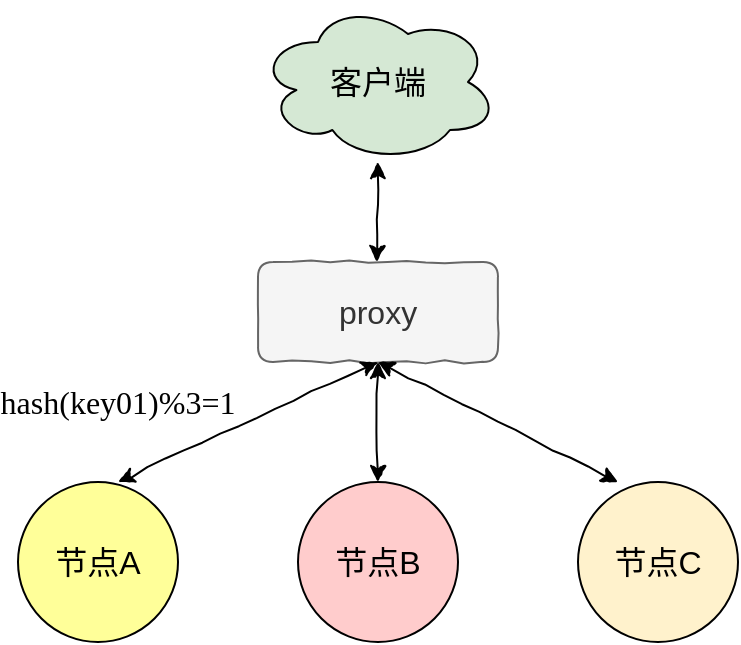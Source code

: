 <mxfile version="13.6.2" type="device"><diagram id="wF17plbKedhQmeR34qpI" name="第 1 页"><mxGraphModel dx="925" dy="639" grid="1" gridSize="10" guides="1" tooltips="1" connect="1" arrows="1" fold="1" page="1" pageScale="1" pageWidth="827" pageHeight="1169" math="0" shadow="0"><root><mxCell id="0"/><mxCell id="1" parent="0"/><mxCell id="F2l14re423ItKG3IGb_2-1" value="客户端" style="ellipse;shape=cloud;whiteSpace=wrap;html=1;fillColor=#D5E8D4;comic=1;fontSize=16;" vertex="1" parent="1"><mxGeometry x="380" y="120" width="120" height="80" as="geometry"/></mxCell><mxCell id="F2l14re423ItKG3IGb_2-2" value="proxy" style="rounded=1;whiteSpace=wrap;html=1;comic=1;fillColor=#f5f5f5;strokeColor=#666666;fontColor=#333333;fontSize=16;" vertex="1" parent="1"><mxGeometry x="380" y="250" width="120" height="50" as="geometry"/></mxCell><mxCell id="F2l14re423ItKG3IGb_2-3" value="节点A" style="ellipse;whiteSpace=wrap;html=1;aspect=fixed;fillColor=#FFFF99;comic=1;fontSize=16;" vertex="1" parent="1"><mxGeometry x="260" y="360" width="80" height="80" as="geometry"/></mxCell><mxCell id="F2l14re423ItKG3IGb_2-4" value="节点B" style="ellipse;whiteSpace=wrap;html=1;aspect=fixed;fillColor=#FFCCCC;comic=1;fontSize=16;" vertex="1" parent="1"><mxGeometry x="400" y="360" width="80" height="80" as="geometry"/></mxCell><mxCell id="F2l14re423ItKG3IGb_2-5" value="节点C" style="ellipse;whiteSpace=wrap;html=1;aspect=fixed;fillColor=#FFF2CC;comic=1;fontSize=16;" vertex="1" parent="1"><mxGeometry x="540" y="360" width="80" height="80" as="geometry"/></mxCell><mxCell id="F2l14re423ItKG3IGb_2-6" value="" style="endArrow=classic;startArrow=classic;html=1;exitX=0.625;exitY=0;exitDx=0;exitDy=0;exitPerimeter=0;entryX=0.5;entryY=1;entryDx=0;entryDy=0;comic=1;fontSize=16;" edge="1" parent="1" source="F2l14re423ItKG3IGb_2-3" target="F2l14re423ItKG3IGb_2-2"><mxGeometry width="50" height="50" relative="1" as="geometry"><mxPoint x="370" y="370" as="sourcePoint"/><mxPoint x="420" y="320" as="targetPoint"/></mxGeometry></mxCell><mxCell id="F2l14re423ItKG3IGb_2-7" value="" style="endArrow=classic;startArrow=classic;html=1;entryX=0.5;entryY=1;entryDx=0;entryDy=0;exitX=0.5;exitY=0;exitDx=0;exitDy=0;comic=1;fontSize=16;" edge="1" parent="1" source="F2l14re423ItKG3IGb_2-4" target="F2l14re423ItKG3IGb_2-2"><mxGeometry width="50" height="50" relative="1" as="geometry"><mxPoint x="470" y="360" as="sourcePoint"/><mxPoint x="520" y="310" as="targetPoint"/></mxGeometry></mxCell><mxCell id="F2l14re423ItKG3IGb_2-8" value="" style="endArrow=classic;startArrow=classic;html=1;entryX=0.5;entryY=1;entryDx=0;entryDy=0;exitX=0.25;exitY=0;exitDx=0;exitDy=0;exitPerimeter=0;comic=1;fontSize=16;" edge="1" parent="1" source="F2l14re423ItKG3IGb_2-5" target="F2l14re423ItKG3IGb_2-2"><mxGeometry width="50" height="50" relative="1" as="geometry"><mxPoint x="610" y="330" as="sourcePoint"/><mxPoint x="660" y="280" as="targetPoint"/></mxGeometry></mxCell><mxCell id="F2l14re423ItKG3IGb_2-9" value="" style="endArrow=classic;startArrow=classic;html=1;exitX=0.5;exitY=0;exitDx=0;exitDy=0;comic=1;fontSize=16;" edge="1" parent="1"><mxGeometry width="50" height="50" relative="1" as="geometry"><mxPoint x="439.5" y="250" as="sourcePoint"/><mxPoint x="440" y="200" as="targetPoint"/></mxGeometry></mxCell><mxCell id="F2l14re423ItKG3IGb_2-10" value="&lt;font face=&quot;Comic Sans MS&quot;&gt;hash(key01)%3=1&lt;/font&gt;" style="text;html=1;strokeColor=none;fillColor=none;align=center;verticalAlign=middle;whiteSpace=wrap;rounded=0;fontSize=16;" vertex="1" parent="1"><mxGeometry x="290" y="310" width="40" height="20" as="geometry"/></mxCell></root></mxGraphModel></diagram></mxfile>